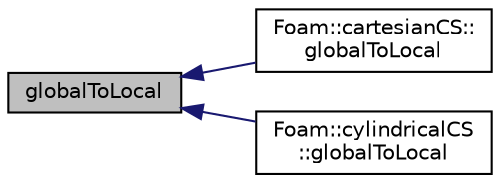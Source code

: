 digraph "globalToLocal"
{
  bgcolor="transparent";
  edge [fontname="Helvetica",fontsize="10",labelfontname="Helvetica",labelfontsize="10"];
  node [fontname="Helvetica",fontsize="10",shape=record];
  rankdir="LR";
  Node1 [label="globalToLocal",height=0.2,width=0.4,color="black", fillcolor="grey75", style="filled", fontcolor="black"];
  Node1 -> Node2 [dir="back",color="midnightblue",fontsize="10",style="solid",fontname="Helvetica"];
  Node2 [label="Foam::cartesianCS::\lglobalToLocal",height=0.2,width=0.4,color="black",URL="$a00199.html#a2e1b5b722b11dde4d4d5a222a874f9e5",tooltip="Convert from global Cartesian system to the local coordinate system. "];
  Node1 -> Node3 [dir="back",color="midnightblue",fontsize="10",style="solid",fontname="Helvetica"];
  Node3 [label="Foam::cylindricalCS\l::globalToLocal",height=0.2,width=0.4,color="black",URL="$a00489.html#a2e1b5b722b11dde4d4d5a222a874f9e5",tooltip="Convert from global Cartesian system to the local coordinate system. "];
}
